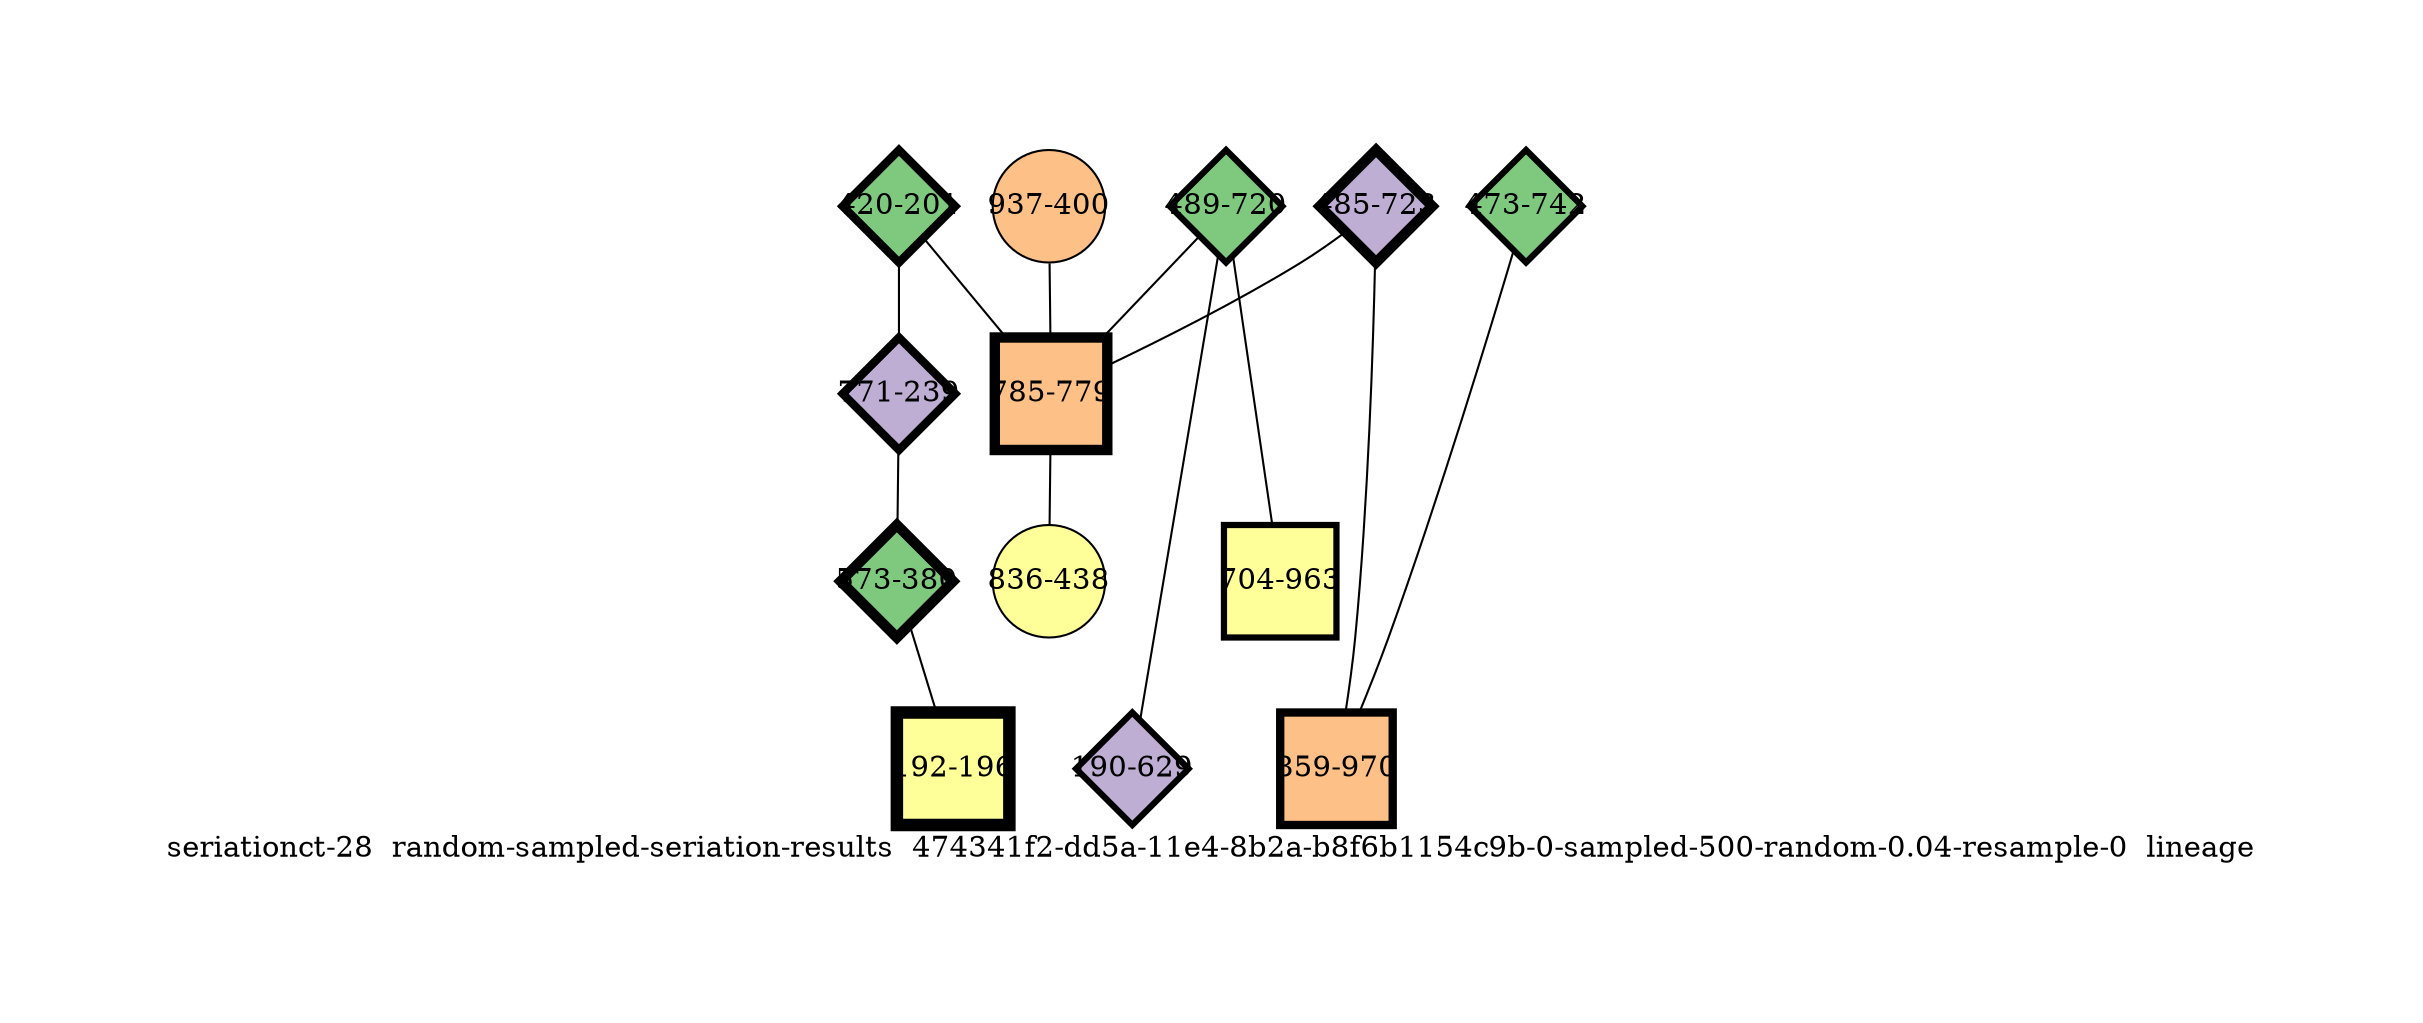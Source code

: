 strict graph "seriationct-28  random-sampled-seriation-results  474341f2-dd5a-11e4-8b2a-b8f6b1154c9b-0-sampled-500-random-0.04-resample-0  lineage" {
labelloc=b;
ratio=auto;
pad="1.0";
label="seriationct-28  random-sampled-seriation-results  474341f2-dd5a-11e4-8b2a-b8f6b1154c9b-0-sampled-500-random-0.04-resample-0  lineage";
node [width="0.75", style=filled, fixedsize=true, height="0.75", shape=circle, label=""];
0 [xCoordinate="723.0", appears_in_slice=5, yCoordinate="485.0", colorscheme=accent6, lineage_id=2, short_label="485-723", label="485-723", shape=diamond, cluster_id=1, fillcolor=2, size="500.0", id=0, penwidth="5.0"];
1 [xCoordinate="742.0", appears_in_slice=3, yCoordinate="473.0", colorscheme=accent6, lineage_id=2, short_label="473-742", label="473-742", shape=diamond, cluster_id=0, fillcolor=1, size="500.0", id=12, penwidth="3.0"];
2 [xCoordinate="201.0", appears_in_slice=4, yCoordinate="420.0", colorscheme=accent6, lineage_id=2, short_label="420-201", label="420-201", shape=diamond, cluster_id=0, fillcolor=1, size="500.0", id=2, penwidth="4.0"];
3 [xCoordinate="400.0", appears_in_slice=1, yCoordinate="937.0", colorscheme=accent6, lineage_id=0, short_label="937-400", label="937-400", shape=circle, cluster_id=2, fillcolor=3, size="500.0", id=3, penwidth="1.0"];
4 [xCoordinate="720.0", appears_in_slice=3, yCoordinate="489.0", colorscheme=accent6, lineage_id=2, short_label="489-720", label="489-720", shape=diamond, cluster_id=0, fillcolor=1, size="500.0", id=4, penwidth="3.0"];
5 [xCoordinate="239.0", appears_in_slice=4, yCoordinate="771.0", colorscheme=accent6, lineage_id=2, short_label="771-239", label="771-239", shape=diamond, cluster_id=1, fillcolor=2, size="500.0", id=5, penwidth="4.0"];
6 [xCoordinate="380.0", appears_in_slice=5, yCoordinate="573.0", colorscheme=accent6, lineage_id=2, short_label="573-380", label="573-380", shape=diamond, cluster_id=0, fillcolor=1, size="500.0", id=6, penwidth="5.0"];
7 [xCoordinate="779.0", appears_in_slice=5, yCoordinate="785.0", colorscheme=accent6, lineage_id=1, short_label="785-779", label="785-779", shape=square, cluster_id=2, fillcolor=3, size="500.0", id=7, penwidth="5.0"];
8 [xCoordinate="438.0", appears_in_slice=1, yCoordinate="836.0", colorscheme=accent6, lineage_id=0, short_label="836-438", label="836-438", shape=circle, cluster_id=3, fillcolor=4, size="500.0", id=8, penwidth="1.0"];
9 [xCoordinate="629.0", appears_in_slice=3, yCoordinate="190.0", colorscheme=accent6, lineage_id=2, short_label="190-629", label="190-629", shape=diamond, cluster_id=1, fillcolor=2, size="500.0", id=9, penwidth="3.0"];
10 [xCoordinate="196.0", appears_in_slice=6, yCoordinate="192.0", colorscheme=accent6, lineage_id=1, short_label="192-196", label="192-196", shape=square, cluster_id=3, fillcolor=4, size="500.0", id=10, penwidth="6.0"];
11 [xCoordinate="970.0", appears_in_slice=4, yCoordinate="859.0", colorscheme=accent6, lineage_id=1, short_label="859-970", label="859-970", shape=square, cluster_id=2, fillcolor=3, size="500.0", id=11, penwidth="4.0"];
12 [xCoordinate="963.0", appears_in_slice=3, yCoordinate="704.0", colorscheme=accent6, lineage_id=1, short_label="704-963", label="704-963", shape=square, cluster_id=3, fillcolor=4, size="500.0", id=1, penwidth="3.0"];
0 -- 11  [inverseweight="3.68264802766", weight="0.271543734967"];
0 -- 7  [inverseweight="9.55200899876", weight="0.104690018626"];
1 -- 11  [inverseweight="2.48673138619", weight="0.402134305923"];
2 -- 5  [inverseweight="3.22937047104", weight="0.309657875727"];
2 -- 7  [inverseweight="3.24867156494", weight="0.307818128121"];
3 -- 7  [inverseweight="2.08383988376", weight="0.479883319152"];
4 -- 9  [inverseweight="2.81852332277", weight="0.35479571587"];
4 -- 12  [inverseweight="2.67032454961", weight="0.374486314837"];
4 -- 7  [inverseweight="3.09539672961", weight="0.323060365876"];
5 -- 6  [inverseweight="2.95676875422", weight="0.338207037183"];
6 -- 10  [inverseweight="2.77538033643", weight="0.360310976796"];
7 -- 8  [inverseweight="2.65529566531", weight="0.376605894803"];
}
